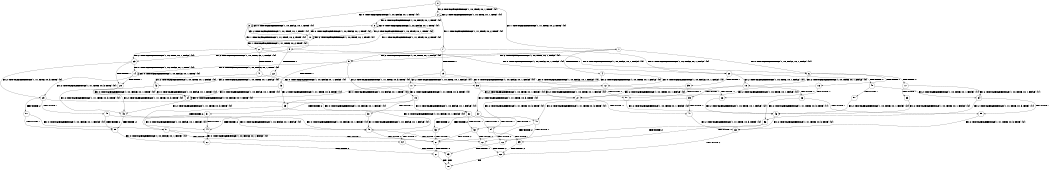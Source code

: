 digraph BCG {
size = "7, 10.5";
center = TRUE;
node [shape = circle];
0 [peripheries = 2];
0 -> 1 [label = "EX !1 !ATOMIC_EXCH_BRANCH (1, +1, TRUE, +0, 2, TRUE) !{0}"];
0 -> 2 [label = "EX !2 !ATOMIC_EXCH_BRANCH (1, +0, TRUE, +0, 1, TRUE) !{0}"];
0 -> 3 [label = "EX !0 !ATOMIC_EXCH_BRANCH (1, +0, FALSE, +0, 1, TRUE) !{0}"];
1 -> 4 [label = "TERMINATE !1"];
1 -> 5 [label = "EX !2 !ATOMIC_EXCH_BRANCH (1, +0, TRUE, +0, 1, FALSE) !{0}"];
1 -> 6 [label = "EX !0 !ATOMIC_EXCH_BRANCH (1, +0, FALSE, +0, 1, FALSE) !{0}"];
2 -> 7 [label = "EX !1 !ATOMIC_EXCH_BRANCH (1, +1, TRUE, +0, 2, TRUE) !{0}"];
2 -> 8 [label = "EX !0 !ATOMIC_EXCH_BRANCH (1, +0, FALSE, +0, 1, TRUE) !{0}"];
2 -> 2 [label = "EX !2 !ATOMIC_EXCH_BRANCH (1, +0, TRUE, +0, 1, TRUE) !{0}"];
3 -> 9 [label = "EX !1 !ATOMIC_EXCH_BRANCH (1, +1, TRUE, +0, 2, TRUE) !{0}"];
3 -> 10 [label = "EX !2 !ATOMIC_EXCH_BRANCH (1, +0, TRUE, +0, 1, TRUE) !{0}"];
3 -> 3 [label = "EX !0 !ATOMIC_EXCH_BRANCH (1, +0, FALSE, +0, 1, TRUE) !{0}"];
4 -> 11 [label = "EX !2 !ATOMIC_EXCH_BRANCH (1, +0, TRUE, +0, 1, FALSE) !{0}"];
4 -> 12 [label = "EX !0 !ATOMIC_EXCH_BRANCH (1, +0, FALSE, +0, 1, FALSE) !{0}"];
5 -> 13 [label = "TERMINATE !1"];
5 -> 14 [label = "EX !0 !ATOMIC_EXCH_BRANCH (1, +0, FALSE, +0, 1, TRUE) !{0}"];
5 -> 15 [label = "EX !2 !ATOMIC_EXCH_BRANCH (1, +1, TRUE, +0, 3, TRUE) !{0}"];
6 -> 16 [label = "TERMINATE !1"];
6 -> 17 [label = "TERMINATE !0"];
6 -> 18 [label = "EX !2 !ATOMIC_EXCH_BRANCH (1, +0, TRUE, +0, 1, FALSE) !{0}"];
7 -> 19 [label = "TERMINATE !1"];
7 -> 20 [label = "EX !0 !ATOMIC_EXCH_BRANCH (1, +0, FALSE, +0, 1, FALSE) !{0}"];
7 -> 5 [label = "EX !2 !ATOMIC_EXCH_BRANCH (1, +0, TRUE, +0, 1, FALSE) !{0}"];
8 -> 21 [label = "EX !1 !ATOMIC_EXCH_BRANCH (1, +1, TRUE, +0, 2, TRUE) !{0}"];
8 -> 10 [label = "EX !2 !ATOMIC_EXCH_BRANCH (1, +0, TRUE, +0, 1, TRUE) !{0}"];
8 -> 8 [label = "EX !0 !ATOMIC_EXCH_BRANCH (1, +0, FALSE, +0, 1, TRUE) !{0}"];
9 -> 22 [label = "TERMINATE !1"];
9 -> 23 [label = "EX !2 !ATOMIC_EXCH_BRANCH (1, +0, TRUE, +0, 1, FALSE) !{0}"];
9 -> 6 [label = "EX !0 !ATOMIC_EXCH_BRANCH (1, +0, FALSE, +0, 1, FALSE) !{0}"];
10 -> 21 [label = "EX !1 !ATOMIC_EXCH_BRANCH (1, +1, TRUE, +0, 2, TRUE) !{0}"];
10 -> 10 [label = "EX !2 !ATOMIC_EXCH_BRANCH (1, +0, TRUE, +0, 1, TRUE) !{0}"];
10 -> 8 [label = "EX !0 !ATOMIC_EXCH_BRANCH (1, +0, FALSE, +0, 1, TRUE) !{0}"];
11 -> 24 [label = "EX !0 !ATOMIC_EXCH_BRANCH (1, +0, FALSE, +0, 1, TRUE) !{0}"];
11 -> 25 [label = "EX !2 !ATOMIC_EXCH_BRANCH (1, +1, TRUE, +0, 3, TRUE) !{0}"];
12 -> 26 [label = "TERMINATE !0"];
12 -> 27 [label = "EX !2 !ATOMIC_EXCH_BRANCH (1, +0, TRUE, +0, 1, FALSE) !{0}"];
13 -> 24 [label = "EX !0 !ATOMIC_EXCH_BRANCH (1, +0, FALSE, +0, 1, TRUE) !{0}"];
13 -> 25 [label = "EX !2 !ATOMIC_EXCH_BRANCH (1, +1, TRUE, +0, 3, TRUE) !{0}"];
14 -> 28 [label = "TERMINATE !1"];
14 -> 29 [label = "EX !2 !ATOMIC_EXCH_BRANCH (1, +1, TRUE, +0, 3, TRUE) !{0}"];
14 -> 14 [label = "EX !0 !ATOMIC_EXCH_BRANCH (1, +0, FALSE, +0, 1, TRUE) !{0}"];
15 -> 30 [label = "TERMINATE !1"];
15 -> 31 [label = "TERMINATE !2"];
15 -> 32 [label = "EX !0 !ATOMIC_EXCH_BRANCH (1, +0, FALSE, +0, 1, FALSE) !{0}"];
16 -> 26 [label = "TERMINATE !0"];
16 -> 27 [label = "EX !2 !ATOMIC_EXCH_BRANCH (1, +0, TRUE, +0, 1, FALSE) !{0}"];
17 -> 33 [label = "TERMINATE !1"];
17 -> 34 [label = "EX !2 !ATOMIC_EXCH_BRANCH (1, +0, TRUE, +0, 1, FALSE) !{1}"];
18 -> 35 [label = "TERMINATE !1"];
18 -> 36 [label = "TERMINATE !0"];
18 -> 37 [label = "EX !2 !ATOMIC_EXCH_BRANCH (1, +1, TRUE, +0, 3, TRUE) !{0}"];
19 -> 38 [label = "EX !0 !ATOMIC_EXCH_BRANCH (1, +0, FALSE, +0, 1, FALSE) !{0}"];
19 -> 11 [label = "EX !2 !ATOMIC_EXCH_BRANCH (1, +0, TRUE, +0, 1, FALSE) !{0}"];
20 -> 39 [label = "TERMINATE !1"];
20 -> 40 [label = "TERMINATE !0"];
20 -> 18 [label = "EX !2 !ATOMIC_EXCH_BRANCH (1, +0, TRUE, +0, 1, FALSE) !{0}"];
21 -> 41 [label = "TERMINATE !1"];
21 -> 23 [label = "EX !2 !ATOMIC_EXCH_BRANCH (1, +0, TRUE, +0, 1, FALSE) !{0}"];
21 -> 20 [label = "EX !0 !ATOMIC_EXCH_BRANCH (1, +0, FALSE, +0, 1, FALSE) !{0}"];
22 -> 42 [label = "EX !2 !ATOMIC_EXCH_BRANCH (1, +0, TRUE, +0, 1, FALSE) !{0}"];
22 -> 12 [label = "EX !0 !ATOMIC_EXCH_BRANCH (1, +0, FALSE, +0, 1, FALSE) !{0}"];
23 -> 28 [label = "TERMINATE !1"];
23 -> 29 [label = "EX !2 !ATOMIC_EXCH_BRANCH (1, +1, TRUE, +0, 3, TRUE) !{0}"];
23 -> 14 [label = "EX !0 !ATOMIC_EXCH_BRANCH (1, +0, FALSE, +0, 1, TRUE) !{0}"];
24 -> 43 [label = "EX !2 !ATOMIC_EXCH_BRANCH (1, +1, TRUE, +0, 3, TRUE) !{0}"];
24 -> 24 [label = "EX !0 !ATOMIC_EXCH_BRANCH (1, +0, FALSE, +0, 1, TRUE) !{0}"];
25 -> 44 [label = "TERMINATE !2"];
25 -> 45 [label = "EX !0 !ATOMIC_EXCH_BRANCH (1, +0, FALSE, +0, 1, FALSE) !{0}"];
26 -> 46 [label = "EX !2 !ATOMIC_EXCH_BRANCH (1, +0, TRUE, +0, 1, FALSE) !{2}"];
27 -> 47 [label = "TERMINATE !0"];
27 -> 48 [label = "EX !2 !ATOMIC_EXCH_BRANCH (1, +1, TRUE, +0, 3, TRUE) !{0}"];
28 -> 43 [label = "EX !2 !ATOMIC_EXCH_BRANCH (1, +1, TRUE, +0, 3, TRUE) !{0}"];
28 -> 24 [label = "EX !0 !ATOMIC_EXCH_BRANCH (1, +0, FALSE, +0, 1, TRUE) !{0}"];
29 -> 49 [label = "TERMINATE !1"];
29 -> 50 [label = "TERMINATE !2"];
29 -> 32 [label = "EX !0 !ATOMIC_EXCH_BRANCH (1, +0, FALSE, +0, 1, FALSE) !{0}"];
30 -> 44 [label = "TERMINATE !2"];
30 -> 45 [label = "EX !0 !ATOMIC_EXCH_BRANCH (1, +0, FALSE, +0, 1, FALSE) !{0}"];
31 -> 44 [label = "TERMINATE !1"];
31 -> 51 [label = "EX !0 !ATOMIC_EXCH_BRANCH (1, +0, FALSE, +0, 1, FALSE) !{0}"];
32 -> 52 [label = "TERMINATE !1"];
32 -> 53 [label = "TERMINATE !2"];
32 -> 54 [label = "TERMINATE !0"];
33 -> 46 [label = "EX !2 !ATOMIC_EXCH_BRANCH (1, +0, TRUE, +0, 1, FALSE) !{2}"];
34 -> 55 [label = "TERMINATE !1"];
34 -> 56 [label = "EX !2 !ATOMIC_EXCH_BRANCH (1, +1, TRUE, +0, 3, TRUE) !{1}"];
35 -> 47 [label = "TERMINATE !0"];
35 -> 48 [label = "EX !2 !ATOMIC_EXCH_BRANCH (1, +1, TRUE, +0, 3, TRUE) !{0}"];
36 -> 55 [label = "TERMINATE !1"];
36 -> 56 [label = "EX !2 !ATOMIC_EXCH_BRANCH (1, +1, TRUE, +0, 3, TRUE) !{1}"];
37 -> 52 [label = "TERMINATE !1"];
37 -> 53 [label = "TERMINATE !2"];
37 -> 54 [label = "TERMINATE !0"];
38 -> 57 [label = "TERMINATE !0"];
38 -> 27 [label = "EX !2 !ATOMIC_EXCH_BRANCH (1, +0, TRUE, +0, 1, FALSE) !{0}"];
39 -> 57 [label = "TERMINATE !0"];
39 -> 27 [label = "EX !2 !ATOMIC_EXCH_BRANCH (1, +0, TRUE, +0, 1, FALSE) !{0}"];
40 -> 58 [label = "TERMINATE !1"];
40 -> 34 [label = "EX !2 !ATOMIC_EXCH_BRANCH (1, +0, TRUE, +0, 1, FALSE) !{1}"];
41 -> 42 [label = "EX !2 !ATOMIC_EXCH_BRANCH (1, +0, TRUE, +0, 1, FALSE) !{0}"];
41 -> 38 [label = "EX !0 !ATOMIC_EXCH_BRANCH (1, +0, FALSE, +0, 1, FALSE) !{0}"];
42 -> 43 [label = "EX !2 !ATOMIC_EXCH_BRANCH (1, +1, TRUE, +0, 3, TRUE) !{0}"];
42 -> 24 [label = "EX !0 !ATOMIC_EXCH_BRANCH (1, +0, FALSE, +0, 1, TRUE) !{0}"];
43 -> 59 [label = "TERMINATE !2"];
43 -> 45 [label = "EX !0 !ATOMIC_EXCH_BRANCH (1, +0, FALSE, +0, 1, FALSE) !{0}"];
44 -> 60 [label = "EX !0 !ATOMIC_EXCH_BRANCH (1, +0, FALSE, +0, 1, FALSE) !{0}"];
45 -> 61 [label = "TERMINATE !2"];
45 -> 62 [label = "TERMINATE !0"];
46 -> 63 [label = "EX !2 !ATOMIC_EXCH_BRANCH (1, +1, TRUE, +0, 3, TRUE) !{2}"];
47 -> 63 [label = "EX !2 !ATOMIC_EXCH_BRANCH (1, +1, TRUE, +0, 3, TRUE) !{2}"];
48 -> 61 [label = "TERMINATE !2"];
48 -> 62 [label = "TERMINATE !0"];
49 -> 59 [label = "TERMINATE !2"];
49 -> 45 [label = "EX !0 !ATOMIC_EXCH_BRANCH (1, +0, FALSE, +0, 1, FALSE) !{0}"];
50 -> 59 [label = "TERMINATE !1"];
50 -> 51 [label = "EX !0 !ATOMIC_EXCH_BRANCH (1, +0, FALSE, +0, 1, FALSE) !{0}"];
51 -> 61 [label = "TERMINATE !1"];
51 -> 64 [label = "TERMINATE !0"];
52 -> 61 [label = "TERMINATE !2"];
52 -> 62 [label = "TERMINATE !0"];
53 -> 61 [label = "TERMINATE !1"];
53 -> 64 [label = "TERMINATE !0"];
54 -> 65 [label = "TERMINATE !1"];
54 -> 66 [label = "TERMINATE !2"];
55 -> 63 [label = "EX !2 !ATOMIC_EXCH_BRANCH (1, +1, TRUE, +0, 3, TRUE) !{2}"];
56 -> 65 [label = "TERMINATE !1"];
56 -> 66 [label = "TERMINATE !2"];
57 -> 46 [label = "EX !2 !ATOMIC_EXCH_BRANCH (1, +0, TRUE, +0, 1, FALSE) !{2}"];
58 -> 46 [label = "EX !2 !ATOMIC_EXCH_BRANCH (1, +0, TRUE, +0, 1, FALSE) !{2}"];
59 -> 60 [label = "EX !0 !ATOMIC_EXCH_BRANCH (1, +0, FALSE, +0, 1, FALSE) !{0}"];
60 -> 67 [label = "TERMINATE !0"];
61 -> 67 [label = "TERMINATE !0"];
62 -> 68 [label = "TERMINATE !2"];
63 -> 68 [label = "TERMINATE !2"];
64 -> 69 [label = "TERMINATE !1"];
65 -> 68 [label = "TERMINATE !2"];
66 -> 69 [label = "TERMINATE !1"];
67 -> 70 [label = "exit"];
68 -> 70 [label = "exit"];
69 -> 70 [label = "exit"];
}
